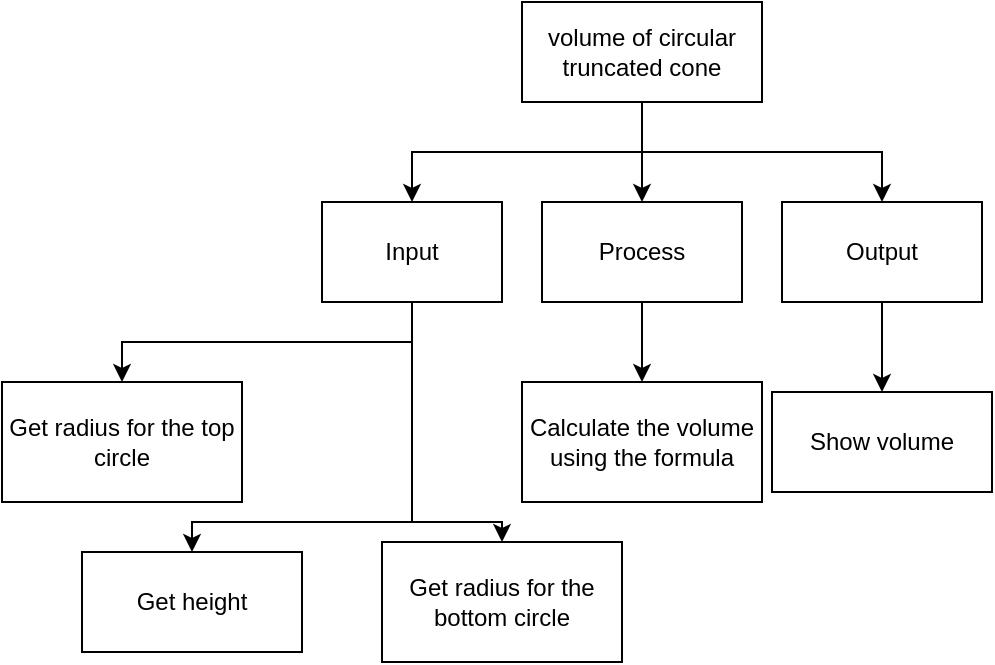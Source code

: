 <mxfile>
    <diagram id="mVNSzwm3yDpFed6S7g5g" name="第 1 页">
        <mxGraphModel dx="1181" dy="461" grid="1" gridSize="10" guides="1" tooltips="1" connect="1" arrows="1" fold="1" page="1" pageScale="1" pageWidth="827" pageHeight="1169" math="0" shadow="0">
            <root>
                <mxCell id="0"/>
                <mxCell id="1" parent="0"/>
                <mxCell id="18" style="edgeStyle=orthogonalEdgeStyle;rounded=0;html=1;exitX=0.5;exitY=1;exitDx=0;exitDy=0;entryX=0.5;entryY=0;entryDx=0;entryDy=0;" edge="1" parent="1" source="2" target="3">
                    <mxGeometry relative="1" as="geometry"/>
                </mxCell>
                <mxCell id="19" style="edgeStyle=orthogonalEdgeStyle;rounded=0;html=1;exitX=0.5;exitY=1;exitDx=0;exitDy=0;entryX=0.5;entryY=0;entryDx=0;entryDy=0;" edge="1" parent="1" source="2" target="4">
                    <mxGeometry relative="1" as="geometry"/>
                </mxCell>
                <mxCell id="20" style="edgeStyle=orthogonalEdgeStyle;rounded=0;html=1;exitX=0.5;exitY=1;exitDx=0;exitDy=0;entryX=0.5;entryY=0;entryDx=0;entryDy=0;" edge="1" parent="1" source="2" target="6">
                    <mxGeometry relative="1" as="geometry"/>
                </mxCell>
                <mxCell id="2" value="volume of&amp;nbsp;circular truncated cone" style="rounded=0;whiteSpace=wrap;html=1;" vertex="1" parent="1">
                    <mxGeometry x="130" y="130" width="120" height="50" as="geometry"/>
                </mxCell>
                <mxCell id="11" style="edgeStyle=orthogonalEdgeStyle;html=1;exitX=0.5;exitY=1;exitDx=0;exitDy=0;entryX=0.5;entryY=0;entryDx=0;entryDy=0;rounded=0;" edge="1" parent="1" source="3" target="8">
                    <mxGeometry relative="1" as="geometry"/>
                </mxCell>
                <mxCell id="12" style="edgeStyle=orthogonalEdgeStyle;rounded=0;html=1;exitX=0.5;exitY=1;exitDx=0;exitDy=0;entryX=0.5;entryY=0;entryDx=0;entryDy=0;" edge="1" parent="1" source="3" target="9">
                    <mxGeometry relative="1" as="geometry">
                        <Array as="points">
                            <mxPoint x="75" y="390"/>
                            <mxPoint x="-35" y="390"/>
                        </Array>
                    </mxGeometry>
                </mxCell>
                <mxCell id="13" style="edgeStyle=orthogonalEdgeStyle;rounded=0;html=1;exitX=0.5;exitY=1;exitDx=0;exitDy=0;entryX=0.5;entryY=0;entryDx=0;entryDy=0;" edge="1" parent="1" source="3" target="10">
                    <mxGeometry relative="1" as="geometry">
                        <Array as="points">
                            <mxPoint x="75" y="390"/>
                            <mxPoint x="120" y="390"/>
                        </Array>
                    </mxGeometry>
                </mxCell>
                <mxCell id="3" value="Input" style="rounded=0;whiteSpace=wrap;html=1;" vertex="1" parent="1">
                    <mxGeometry x="30" y="230" width="90" height="50" as="geometry"/>
                </mxCell>
                <mxCell id="15" style="edgeStyle=orthogonalEdgeStyle;rounded=0;html=1;exitX=0.5;exitY=1;exitDx=0;exitDy=0;entryX=0.5;entryY=0;entryDx=0;entryDy=0;" edge="1" parent="1" source="4" target="14">
                    <mxGeometry relative="1" as="geometry"/>
                </mxCell>
                <mxCell id="4" value="Process" style="rounded=0;whiteSpace=wrap;html=1;" vertex="1" parent="1">
                    <mxGeometry x="140" y="230" width="100" height="50" as="geometry"/>
                </mxCell>
                <mxCell id="17" style="edgeStyle=orthogonalEdgeStyle;rounded=0;html=1;exitX=0.5;exitY=1;exitDx=0;exitDy=0;entryX=0.5;entryY=0;entryDx=0;entryDy=0;" edge="1" parent="1" source="6" target="16">
                    <mxGeometry relative="1" as="geometry"/>
                </mxCell>
                <mxCell id="6" value="Output" style="rounded=0;whiteSpace=wrap;html=1;" vertex="1" parent="1">
                    <mxGeometry x="260" y="230" width="100" height="50" as="geometry"/>
                </mxCell>
                <mxCell id="8" value="Get radius for the top circle" style="rounded=0;whiteSpace=wrap;html=1;" vertex="1" parent="1">
                    <mxGeometry x="-130" y="320" width="120" height="60" as="geometry"/>
                </mxCell>
                <mxCell id="9" value="Get height" style="rounded=0;whiteSpace=wrap;html=1;" vertex="1" parent="1">
                    <mxGeometry x="-90" y="405" width="110" height="50" as="geometry"/>
                </mxCell>
                <mxCell id="10" value="Get radius for the bottom circle" style="rounded=0;whiteSpace=wrap;html=1;" vertex="1" parent="1">
                    <mxGeometry x="60" y="400" width="120" height="60" as="geometry"/>
                </mxCell>
                <mxCell id="14" value="Calculate the volume using the formula" style="rounded=0;whiteSpace=wrap;html=1;" vertex="1" parent="1">
                    <mxGeometry x="130" y="320" width="120" height="60" as="geometry"/>
                </mxCell>
                <mxCell id="16" value="Show volume" style="rounded=0;whiteSpace=wrap;html=1;" vertex="1" parent="1">
                    <mxGeometry x="255" y="325" width="110" height="50" as="geometry"/>
                </mxCell>
            </root>
        </mxGraphModel>
    </diagram>
</mxfile>